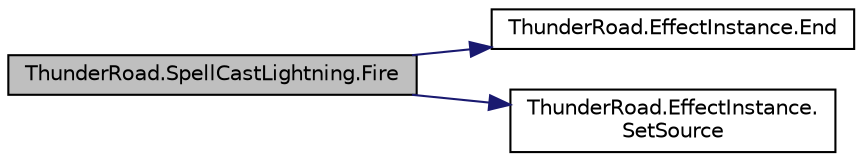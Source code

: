 digraph "ThunderRoad.SpellCastLightning.Fire"
{
 // LATEX_PDF_SIZE
  edge [fontname="Helvetica",fontsize="10",labelfontname="Helvetica",labelfontsize="10"];
  node [fontname="Helvetica",fontsize="10",shape=record];
  rankdir="LR";
  Node1 [label="ThunderRoad.SpellCastLightning.Fire",height=0.2,width=0.4,color="black", fillcolor="grey75", style="filled", fontcolor="black",tooltip="Fires the specified active."];
  Node1 -> Node2 [color="midnightblue",fontsize="10",style="solid",fontname="Helvetica"];
  Node2 [label="ThunderRoad.EffectInstance.End",height=0.2,width=0.4,color="black", fillcolor="white", style="filled",URL="$class_thunder_road_1_1_effect_instance.html#a2145ac61404303ad31bfda14880e77e5",tooltip="Ends the specified loop only."];
  Node1 -> Node3 [color="midnightblue",fontsize="10",style="solid",fontname="Helvetica"];
  Node3 [label="ThunderRoad.EffectInstance.\lSetSource",height=0.2,width=0.4,color="black", fillcolor="white", style="filled",URL="$class_thunder_road_1_1_effect_instance.html#a9d3862d50928959fb7c602111de6c60e",tooltip="Sets the source."];
}
